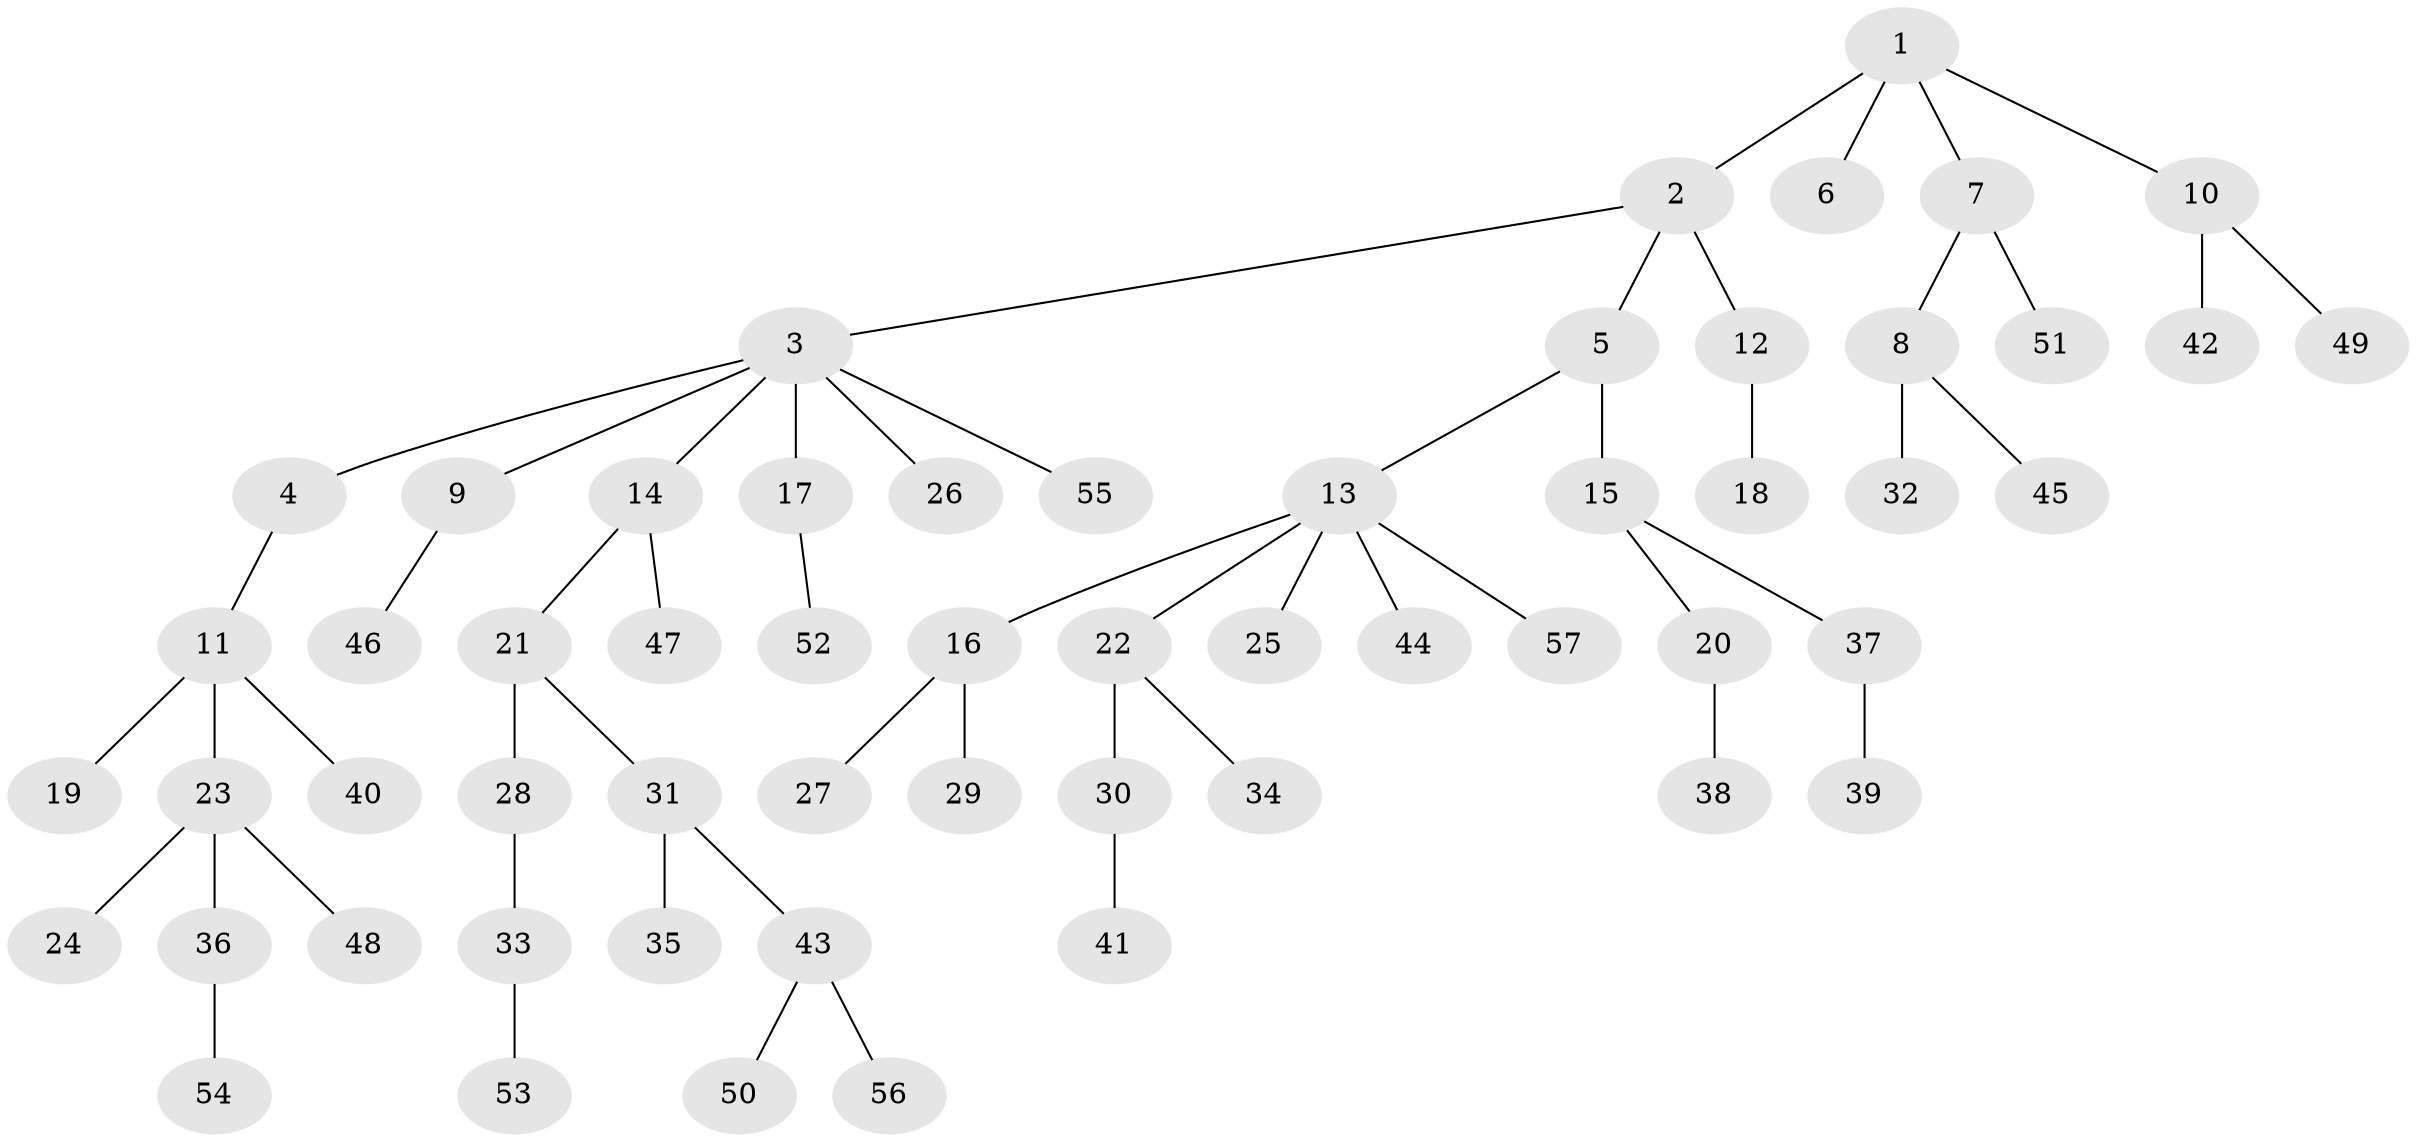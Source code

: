 // Generated by graph-tools (version 1.1) at 2025/26/03/09/25 03:26:29]
// undirected, 57 vertices, 56 edges
graph export_dot {
graph [start="1"]
  node [color=gray90,style=filled];
  1;
  2;
  3;
  4;
  5;
  6;
  7;
  8;
  9;
  10;
  11;
  12;
  13;
  14;
  15;
  16;
  17;
  18;
  19;
  20;
  21;
  22;
  23;
  24;
  25;
  26;
  27;
  28;
  29;
  30;
  31;
  32;
  33;
  34;
  35;
  36;
  37;
  38;
  39;
  40;
  41;
  42;
  43;
  44;
  45;
  46;
  47;
  48;
  49;
  50;
  51;
  52;
  53;
  54;
  55;
  56;
  57;
  1 -- 2;
  1 -- 6;
  1 -- 7;
  1 -- 10;
  2 -- 3;
  2 -- 5;
  2 -- 12;
  3 -- 4;
  3 -- 9;
  3 -- 14;
  3 -- 17;
  3 -- 26;
  3 -- 55;
  4 -- 11;
  5 -- 13;
  5 -- 15;
  7 -- 8;
  7 -- 51;
  8 -- 32;
  8 -- 45;
  9 -- 46;
  10 -- 42;
  10 -- 49;
  11 -- 19;
  11 -- 23;
  11 -- 40;
  12 -- 18;
  13 -- 16;
  13 -- 22;
  13 -- 25;
  13 -- 44;
  13 -- 57;
  14 -- 21;
  14 -- 47;
  15 -- 20;
  15 -- 37;
  16 -- 27;
  16 -- 29;
  17 -- 52;
  20 -- 38;
  21 -- 28;
  21 -- 31;
  22 -- 30;
  22 -- 34;
  23 -- 24;
  23 -- 36;
  23 -- 48;
  28 -- 33;
  30 -- 41;
  31 -- 35;
  31 -- 43;
  33 -- 53;
  36 -- 54;
  37 -- 39;
  43 -- 50;
  43 -- 56;
}
